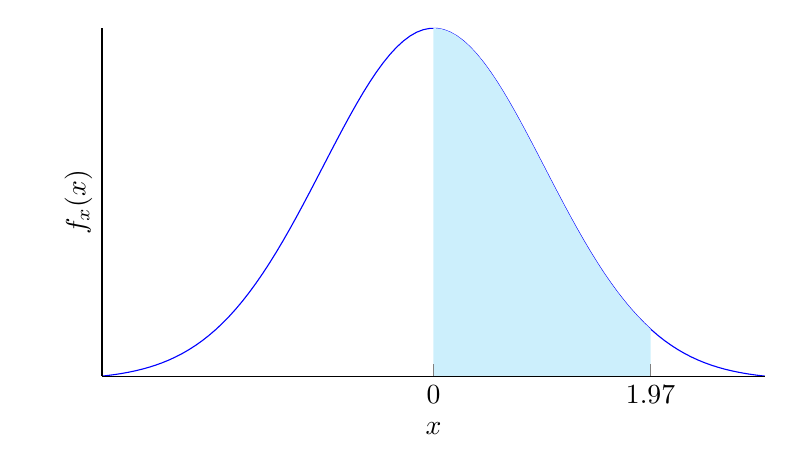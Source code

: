 \pgfmathdeclarefunction{gauss}{2}{\pgfmathparse{1/(#2*sqrt(2*pi))*exp(-((x-#1)^2)/(2*#2^2))}%
}
\def\startx{0}
\def\endx{1.965}
\begin{tikzpicture}
\begin{axis}[no markers, domain=0:10, samples=100,
axis lines*=left, xlabel=$x$, ylabel=$f_{x}(x)$,
height=6cm, width=10cm,xtick={\startx,\endx}, ytick=\empty,
enlargelimits=false, clip=false, axis on top
]

\addplot [color=blue, domain=-3:3] {gauss(0,1)} ;
\addplot [fill=cyan!20, draw=none, domain=\startx:\endx] {gauss(0,1)} \closedcycle;
\end{axis}
\end{tikzpicture}
